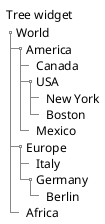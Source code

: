 '
'To have a Tree, you have to start with {T and to use + to denote hierarchy.'
'
'{T
'+ tree hiearchy
'
@startsalt
{
Tree widget

{T
+ World
++ America
+++ Canada
+++ USA
++++ New York
++++ Boston
+++ Mexico
++ Europe
+++ Italy
+++ Germany
++++ Berlin
++ Africa
}
}

}
@endsalt

